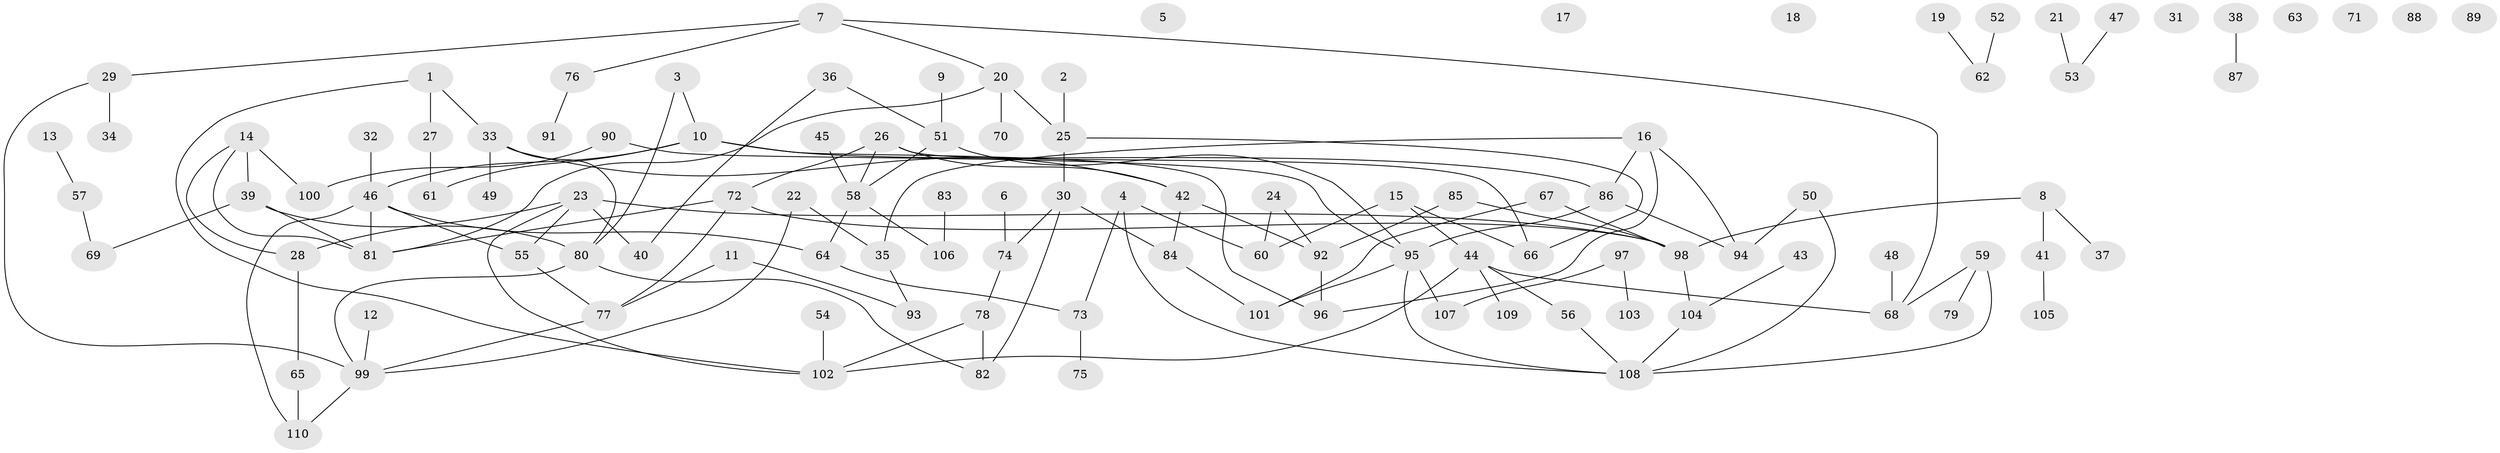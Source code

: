 // Generated by graph-tools (version 1.1) at 2025/25/03/09/25 03:25:24]
// undirected, 110 vertices, 136 edges
graph export_dot {
graph [start="1"]
  node [color=gray90,style=filled];
  1;
  2;
  3;
  4;
  5;
  6;
  7;
  8;
  9;
  10;
  11;
  12;
  13;
  14;
  15;
  16;
  17;
  18;
  19;
  20;
  21;
  22;
  23;
  24;
  25;
  26;
  27;
  28;
  29;
  30;
  31;
  32;
  33;
  34;
  35;
  36;
  37;
  38;
  39;
  40;
  41;
  42;
  43;
  44;
  45;
  46;
  47;
  48;
  49;
  50;
  51;
  52;
  53;
  54;
  55;
  56;
  57;
  58;
  59;
  60;
  61;
  62;
  63;
  64;
  65;
  66;
  67;
  68;
  69;
  70;
  71;
  72;
  73;
  74;
  75;
  76;
  77;
  78;
  79;
  80;
  81;
  82;
  83;
  84;
  85;
  86;
  87;
  88;
  89;
  90;
  91;
  92;
  93;
  94;
  95;
  96;
  97;
  98;
  99;
  100;
  101;
  102;
  103;
  104;
  105;
  106;
  107;
  108;
  109;
  110;
  1 -- 27;
  1 -- 33;
  1 -- 102;
  2 -- 25;
  3 -- 10;
  3 -- 80;
  4 -- 60;
  4 -- 73;
  4 -- 108;
  6 -- 74;
  7 -- 20;
  7 -- 29;
  7 -- 68;
  7 -- 76;
  8 -- 37;
  8 -- 41;
  8 -- 98;
  9 -- 51;
  10 -- 46;
  10 -- 61;
  10 -- 86;
  10 -- 96;
  11 -- 77;
  11 -- 93;
  12 -- 99;
  13 -- 57;
  14 -- 28;
  14 -- 39;
  14 -- 81;
  14 -- 100;
  15 -- 44;
  15 -- 60;
  15 -- 66;
  16 -- 35;
  16 -- 86;
  16 -- 94;
  16 -- 96;
  19 -- 62;
  20 -- 25;
  20 -- 70;
  20 -- 81;
  21 -- 53;
  22 -- 35;
  22 -- 99;
  23 -- 28;
  23 -- 40;
  23 -- 55;
  23 -- 98;
  23 -- 102;
  24 -- 60;
  24 -- 92;
  25 -- 30;
  25 -- 66;
  26 -- 42;
  26 -- 58;
  26 -- 66;
  26 -- 72;
  27 -- 61;
  28 -- 65;
  29 -- 34;
  29 -- 99;
  30 -- 74;
  30 -- 82;
  30 -- 84;
  32 -- 46;
  33 -- 42;
  33 -- 49;
  33 -- 80;
  35 -- 93;
  36 -- 40;
  36 -- 51;
  38 -- 87;
  39 -- 69;
  39 -- 80;
  39 -- 81;
  41 -- 105;
  42 -- 84;
  42 -- 92;
  43 -- 104;
  44 -- 56;
  44 -- 68;
  44 -- 102;
  44 -- 109;
  45 -- 58;
  46 -- 55;
  46 -- 64;
  46 -- 81;
  46 -- 110;
  47 -- 53;
  48 -- 68;
  50 -- 94;
  50 -- 108;
  51 -- 58;
  51 -- 95;
  52 -- 62;
  54 -- 102;
  55 -- 77;
  56 -- 108;
  57 -- 69;
  58 -- 64;
  58 -- 106;
  59 -- 68;
  59 -- 79;
  59 -- 108;
  64 -- 73;
  65 -- 110;
  67 -- 98;
  67 -- 101;
  72 -- 77;
  72 -- 81;
  72 -- 98;
  73 -- 75;
  74 -- 78;
  76 -- 91;
  77 -- 99;
  78 -- 82;
  78 -- 102;
  80 -- 82;
  80 -- 99;
  83 -- 106;
  84 -- 101;
  85 -- 92;
  85 -- 98;
  86 -- 94;
  86 -- 95;
  90 -- 95;
  90 -- 100;
  92 -- 96;
  95 -- 101;
  95 -- 107;
  95 -- 108;
  97 -- 103;
  97 -- 107;
  98 -- 104;
  99 -- 110;
  104 -- 108;
}

